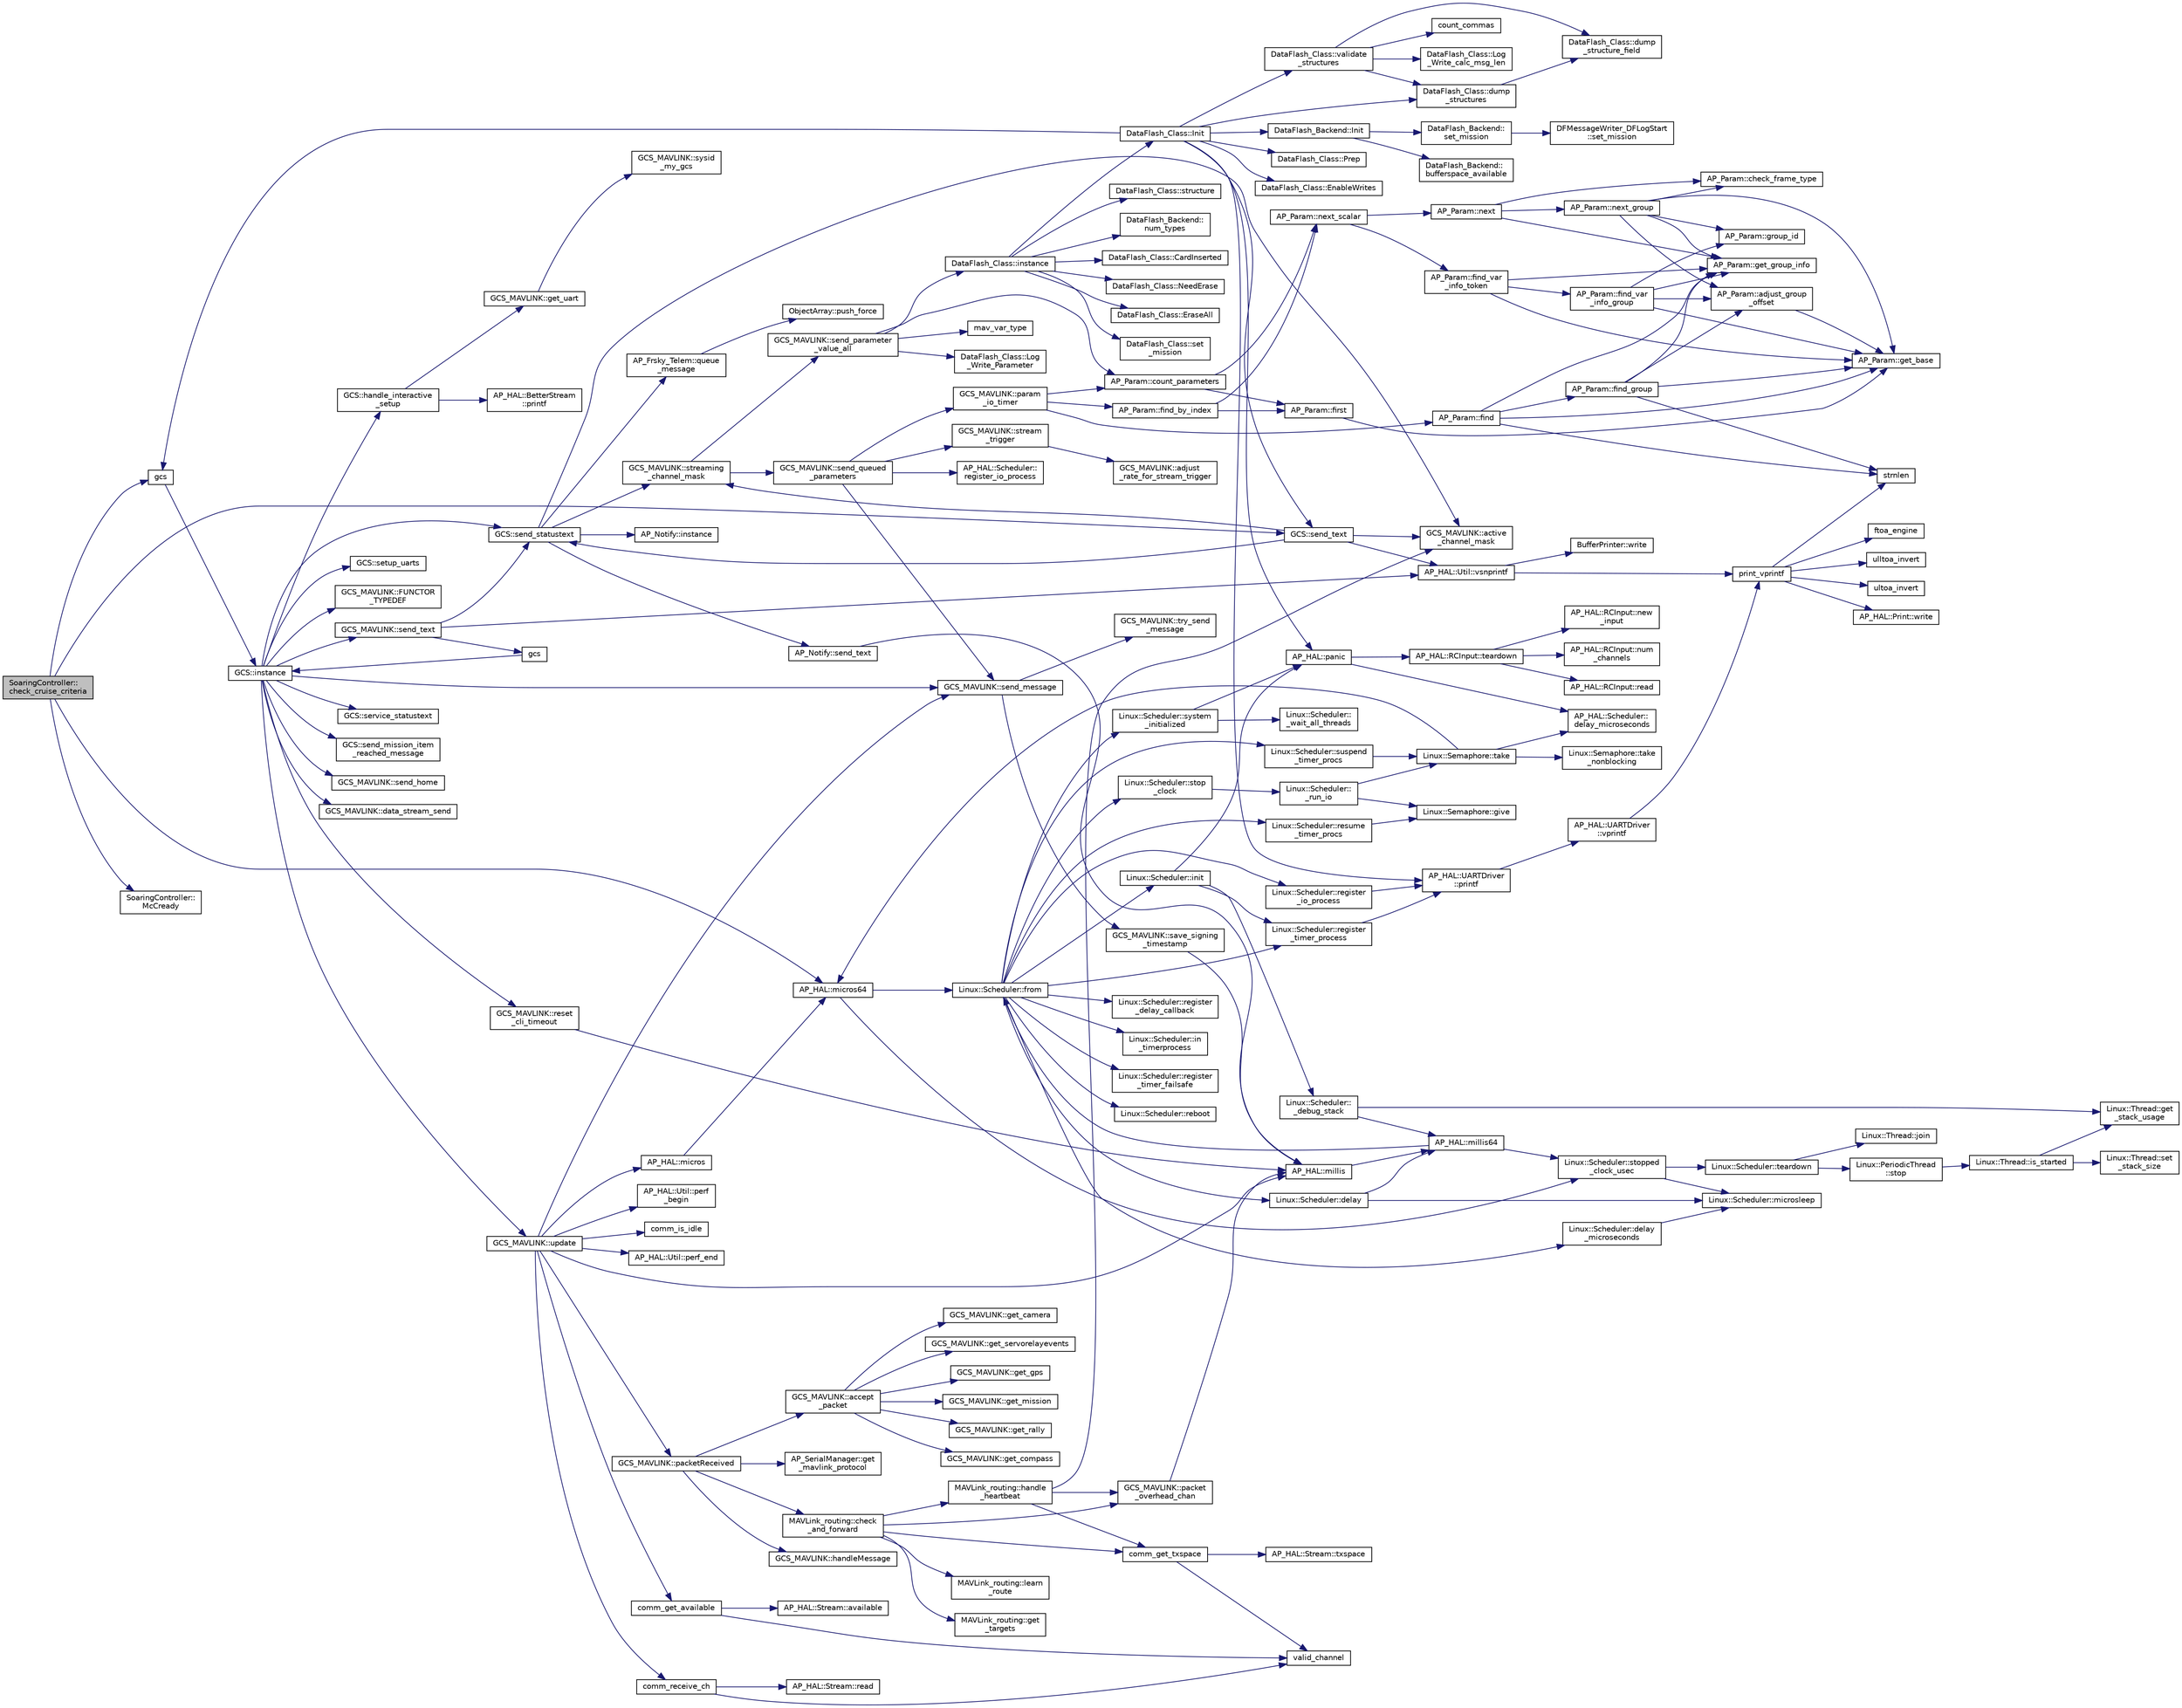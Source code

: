 digraph "SoaringController::check_cruise_criteria"
{
 // INTERACTIVE_SVG=YES
  edge [fontname="Helvetica",fontsize="10",labelfontname="Helvetica",labelfontsize="10"];
  node [fontname="Helvetica",fontsize="10",shape=record];
  rankdir="LR";
  Node1 [label="SoaringController::\lcheck_cruise_criteria",height=0.2,width=0.4,color="black", fillcolor="grey75", style="filled", fontcolor="black"];
  Node1 -> Node2 [color="midnightblue",fontsize="10",style="solid",fontname="Helvetica"];
  Node2 [label="AP_HAL::micros64",height=0.2,width=0.4,color="black", fillcolor="white", style="filled",URL="$namespaceAP__HAL.html#a7aa0ce7625c9680e30ff4a99940907a5"];
  Node2 -> Node3 [color="midnightblue",fontsize="10",style="solid",fontname="Helvetica"];
  Node3 [label="Linux::Scheduler::from",height=0.2,width=0.4,color="black", fillcolor="white", style="filled",URL="$classLinux_1_1Scheduler.html#a53ecaae0fdc72f85bd57c4b0cff93653"];
  Node3 -> Node4 [color="midnightblue",fontsize="10",style="solid",fontname="Helvetica"];
  Node4 [label="Linux::Scheduler::init",height=0.2,width=0.4,color="black", fillcolor="white", style="filled",URL="$classLinux_1_1Scheduler.html#a3d77c332e051c28c83fb07757e7100bd"];
  Node4 -> Node5 [color="midnightblue",fontsize="10",style="solid",fontname="Helvetica"];
  Node5 [label="AP_HAL::panic",height=0.2,width=0.4,color="black", fillcolor="white", style="filled",URL="$namespaceAP__HAL.html#a71832f03d849a0c088f04fc98d3c8143"];
  Node5 -> Node6 [color="midnightblue",fontsize="10",style="solid",fontname="Helvetica"];
  Node6 [label="AP_HAL::RCInput::teardown",height=0.2,width=0.4,color="black", fillcolor="white", style="filled",URL="$classAP__HAL_1_1RCInput.html#a2bea13d38f2b9ae8bf5193a3a69f0a31"];
  Node6 -> Node7 [color="midnightblue",fontsize="10",style="solid",fontname="Helvetica"];
  Node7 [label="AP_HAL::RCInput::new\l_input",height=0.2,width=0.4,color="black", fillcolor="white", style="filled",URL="$classAP__HAL_1_1RCInput.html#aee1fade33080edef83dd7db0fad0f7da"];
  Node6 -> Node8 [color="midnightblue",fontsize="10",style="solid",fontname="Helvetica"];
  Node8 [label="AP_HAL::RCInput::num\l_channels",height=0.2,width=0.4,color="black", fillcolor="white", style="filled",URL="$classAP__HAL_1_1RCInput.html#ae55f959c6115c1f41783af3a2b6c4fcd"];
  Node6 -> Node9 [color="midnightblue",fontsize="10",style="solid",fontname="Helvetica"];
  Node9 [label="AP_HAL::RCInput::read",height=0.2,width=0.4,color="black", fillcolor="white", style="filled",URL="$classAP__HAL_1_1RCInput.html#a078fd7e6d2e6a899009ec674a8e03498"];
  Node5 -> Node10 [color="midnightblue",fontsize="10",style="solid",fontname="Helvetica"];
  Node10 [label="AP_HAL::Scheduler::\ldelay_microseconds",height=0.2,width=0.4,color="black", fillcolor="white", style="filled",URL="$classAP__HAL_1_1Scheduler.html#a78c4f1b1f192ac1c99544b6cc8f099b0"];
  Node4 -> Node11 [color="midnightblue",fontsize="10",style="solid",fontname="Helvetica"];
  Node11 [label="Linux::Scheduler::register\l_timer_process",height=0.2,width=0.4,color="black", fillcolor="white", style="filled",URL="$classLinux_1_1Scheduler.html#a02a34a123dfebaf360f7010745e1e646"];
  Node11 -> Node12 [color="midnightblue",fontsize="10",style="solid",fontname="Helvetica"];
  Node12 [label="AP_HAL::UARTDriver\l::printf",height=0.2,width=0.4,color="black", fillcolor="white", style="filled",URL="$classAP__HAL_1_1UARTDriver.html#a6ceedc792594e59fc7d80b39a435f027"];
  Node12 -> Node13 [color="midnightblue",fontsize="10",style="solid",fontname="Helvetica"];
  Node13 [label="AP_HAL::UARTDriver\l::vprintf",height=0.2,width=0.4,color="black", fillcolor="white", style="filled",URL="$classAP__HAL_1_1UARTDriver.html#aa8abfb6d6641299472c29ac1edde559f"];
  Node13 -> Node14 [color="midnightblue",fontsize="10",style="solid",fontname="Helvetica"];
  Node14 [label="print_vprintf",height=0.2,width=0.4,color="black", fillcolor="white", style="filled",URL="$print__vprintf_8cpp.html#a1534eaeab54696df96975b56d9f49212"];
  Node14 -> Node15 [color="midnightblue",fontsize="10",style="solid",fontname="Helvetica"];
  Node15 [label="AP_HAL::Print::write",height=0.2,width=0.4,color="black", fillcolor="white", style="filled",URL="$classAP__HAL_1_1Print.html#acc65391952a43334f8f5c9bef341f501"];
  Node14 -> Node16 [color="midnightblue",fontsize="10",style="solid",fontname="Helvetica"];
  Node16 [label="ftoa_engine",height=0.2,width=0.4,color="black", fillcolor="white", style="filled",URL="$ftoa__engine_8cpp.html#a1c28234da8f20b43c85890d4bb452947"];
  Node14 -> Node17 [color="midnightblue",fontsize="10",style="solid",fontname="Helvetica"];
  Node17 [label="strnlen",height=0.2,width=0.4,color="black", fillcolor="white", style="filled",URL="$replace_8cpp.html#a880bcc7b85a09e6254691bebd5344b51"];
  Node14 -> Node18 [color="midnightblue",fontsize="10",style="solid",fontname="Helvetica"];
  Node18 [label="ulltoa_invert",height=0.2,width=0.4,color="black", fillcolor="white", style="filled",URL="$utoa__invert_8cpp.html#a34926f552460b47c414ec4d83b32815c"];
  Node14 -> Node19 [color="midnightblue",fontsize="10",style="solid",fontname="Helvetica"];
  Node19 [label="ultoa_invert",height=0.2,width=0.4,color="black", fillcolor="white", style="filled",URL="$utoa__invert_8cpp.html#a5d99bba8e697c1e11da489d88fca8559"];
  Node4 -> Node20 [color="midnightblue",fontsize="10",style="solid",fontname="Helvetica"];
  Node20 [label="Linux::Scheduler::\l_debug_stack",height=0.2,width=0.4,color="black", fillcolor="white", style="filled",URL="$classLinux_1_1Scheduler.html#a163eb7b285c95b1b1d036fc61d723910"];
  Node20 -> Node21 [color="midnightblue",fontsize="10",style="solid",fontname="Helvetica"];
  Node21 [label="AP_HAL::millis64",height=0.2,width=0.4,color="black", fillcolor="white", style="filled",URL="$namespaceAP__HAL.html#a59336c5fceaf28a76d1df1581a87a25d"];
  Node21 -> Node3 [color="midnightblue",fontsize="10",style="solid",fontname="Helvetica"];
  Node21 -> Node22 [color="midnightblue",fontsize="10",style="solid",fontname="Helvetica"];
  Node22 [label="Linux::Scheduler::stopped\l_clock_usec",height=0.2,width=0.4,color="black", fillcolor="white", style="filled",URL="$classLinux_1_1Scheduler.html#a682b4c34f330f66db5ab4aa5d96e13f9"];
  Node22 -> Node23 [color="midnightblue",fontsize="10",style="solid",fontname="Helvetica"];
  Node23 [label="Linux::Scheduler::microsleep",height=0.2,width=0.4,color="black", fillcolor="white", style="filled",URL="$classLinux_1_1Scheduler.html#a647872aff158b510c56862f51f951538"];
  Node22 -> Node24 [color="midnightblue",fontsize="10",style="solid",fontname="Helvetica"];
  Node24 [label="Linux::Scheduler::teardown",height=0.2,width=0.4,color="black", fillcolor="white", style="filled",URL="$classLinux_1_1Scheduler.html#ab373a83d818679432520ea881044b2a7"];
  Node24 -> Node25 [color="midnightblue",fontsize="10",style="solid",fontname="Helvetica"];
  Node25 [label="Linux::PeriodicThread\l::stop",height=0.2,width=0.4,color="black", fillcolor="white", style="filled",URL="$classLinux_1_1PeriodicThread.html#a136aaf6e713f63b246fc4a2905e6e9a1"];
  Node25 -> Node26 [color="midnightblue",fontsize="10",style="solid",fontname="Helvetica"];
  Node26 [label="Linux::Thread::is_started",height=0.2,width=0.4,color="black", fillcolor="white", style="filled",URL="$classLinux_1_1Thread.html#a240d7b48a9a8eb43638f67295a1819e5"];
  Node26 -> Node27 [color="midnightblue",fontsize="10",style="solid",fontname="Helvetica"];
  Node27 [label="Linux::Thread::get\l_stack_usage",height=0.2,width=0.4,color="black", fillcolor="white", style="filled",URL="$classLinux_1_1Thread.html#a6884970a0811ae21953c57fb98aa6e96"];
  Node26 -> Node28 [color="midnightblue",fontsize="10",style="solid",fontname="Helvetica"];
  Node28 [label="Linux::Thread::set\l_stack_size",height=0.2,width=0.4,color="black", fillcolor="white", style="filled",URL="$classLinux_1_1Thread.html#a8d3282b714faaf68eae534e9276419f0"];
  Node24 -> Node29 [color="midnightblue",fontsize="10",style="solid",fontname="Helvetica"];
  Node29 [label="Linux::Thread::join",height=0.2,width=0.4,color="black", fillcolor="white", style="filled",URL="$classLinux_1_1Thread.html#a32b7d184279634922e2f3b23b584fbcd"];
  Node20 -> Node27 [color="midnightblue",fontsize="10",style="solid",fontname="Helvetica"];
  Node3 -> Node30 [color="midnightblue",fontsize="10",style="solid",fontname="Helvetica"];
  Node30 [label="Linux::Scheduler::delay",height=0.2,width=0.4,color="black", fillcolor="white", style="filled",URL="$classLinux_1_1Scheduler.html#a14f3239ecbb9889823b20dc9de655c2f"];
  Node30 -> Node21 [color="midnightblue",fontsize="10",style="solid",fontname="Helvetica"];
  Node30 -> Node23 [color="midnightblue",fontsize="10",style="solid",fontname="Helvetica"];
  Node3 -> Node31 [color="midnightblue",fontsize="10",style="solid",fontname="Helvetica"];
  Node31 [label="Linux::Scheduler::delay\l_microseconds",height=0.2,width=0.4,color="black", fillcolor="white", style="filled",URL="$classLinux_1_1Scheduler.html#a4cffd5bcba0175bf49c7aa75ff3bf09a"];
  Node31 -> Node23 [color="midnightblue",fontsize="10",style="solid",fontname="Helvetica"];
  Node3 -> Node32 [color="midnightblue",fontsize="10",style="solid",fontname="Helvetica"];
  Node32 [label="Linux::Scheduler::register\l_delay_callback",height=0.2,width=0.4,color="black", fillcolor="white", style="filled",URL="$classLinux_1_1Scheduler.html#a5cb50b637d5fd3e5f9220bc23db0fb3f"];
  Node3 -> Node11 [color="midnightblue",fontsize="10",style="solid",fontname="Helvetica"];
  Node3 -> Node33 [color="midnightblue",fontsize="10",style="solid",fontname="Helvetica"];
  Node33 [label="Linux::Scheduler::register\l_io_process",height=0.2,width=0.4,color="black", fillcolor="white", style="filled",URL="$classLinux_1_1Scheduler.html#aa2be97cb8686d72cc322fb38f69a940c"];
  Node33 -> Node12 [color="midnightblue",fontsize="10",style="solid",fontname="Helvetica"];
  Node3 -> Node34 [color="midnightblue",fontsize="10",style="solid",fontname="Helvetica"];
  Node34 [label="Linux::Scheduler::suspend\l_timer_procs",height=0.2,width=0.4,color="black", fillcolor="white", style="filled",URL="$classLinux_1_1Scheduler.html#abba967d02c28cb0b16a7cebbff9bc6d6"];
  Node34 -> Node35 [color="midnightblue",fontsize="10",style="solid",fontname="Helvetica"];
  Node35 [label="Linux::Semaphore::take",height=0.2,width=0.4,color="black", fillcolor="white", style="filled",URL="$classLinux_1_1Semaphore.html#afc4c8706abb7e68aa4001ea372dc614e"];
  Node35 -> Node36 [color="midnightblue",fontsize="10",style="solid",fontname="Helvetica"];
  Node36 [label="Linux::Semaphore::take\l_nonblocking",height=0.2,width=0.4,color="black", fillcolor="white", style="filled",URL="$classLinux_1_1Semaphore.html#a561b4f40f3a76335f1a686c2aed526f9"];
  Node35 -> Node2 [color="midnightblue",fontsize="10",style="solid",fontname="Helvetica"];
  Node35 -> Node10 [color="midnightblue",fontsize="10",style="solid",fontname="Helvetica"];
  Node3 -> Node37 [color="midnightblue",fontsize="10",style="solid",fontname="Helvetica"];
  Node37 [label="Linux::Scheduler::resume\l_timer_procs",height=0.2,width=0.4,color="black", fillcolor="white", style="filled",URL="$classLinux_1_1Scheduler.html#aee4e701b92cb4721c4de1bfcdcded70c"];
  Node37 -> Node38 [color="midnightblue",fontsize="10",style="solid",fontname="Helvetica"];
  Node38 [label="Linux::Semaphore::give",height=0.2,width=0.4,color="black", fillcolor="white", style="filled",URL="$classLinux_1_1Semaphore.html#a216f91636f64b57b59d43ef64af91624"];
  Node3 -> Node39 [color="midnightblue",fontsize="10",style="solid",fontname="Helvetica"];
  Node39 [label="Linux::Scheduler::in\l_timerprocess",height=0.2,width=0.4,color="black", fillcolor="white", style="filled",URL="$classLinux_1_1Scheduler.html#af23753e7c6bfa97553db215a64235455"];
  Node3 -> Node40 [color="midnightblue",fontsize="10",style="solid",fontname="Helvetica"];
  Node40 [label="Linux::Scheduler::register\l_timer_failsafe",height=0.2,width=0.4,color="black", fillcolor="white", style="filled",URL="$classLinux_1_1Scheduler.html#ac193459e3575c7a0588fdc72250c2044"];
  Node3 -> Node41 [color="midnightblue",fontsize="10",style="solid",fontname="Helvetica"];
  Node41 [label="Linux::Scheduler::system\l_initialized",height=0.2,width=0.4,color="black", fillcolor="white", style="filled",URL="$classLinux_1_1Scheduler.html#ad6070a7ee637adf5101b1e6b6efbf8f6"];
  Node41 -> Node5 [color="midnightblue",fontsize="10",style="solid",fontname="Helvetica"];
  Node41 -> Node42 [color="midnightblue",fontsize="10",style="solid",fontname="Helvetica"];
  Node42 [label="Linux::Scheduler::\l_wait_all_threads",height=0.2,width=0.4,color="black", fillcolor="white", style="filled",URL="$classLinux_1_1Scheduler.html#ac52c8da3f1f4fd79c50bd64379daf399"];
  Node3 -> Node43 [color="midnightblue",fontsize="10",style="solid",fontname="Helvetica"];
  Node43 [label="Linux::Scheduler::reboot",height=0.2,width=0.4,color="black", fillcolor="white", style="filled",URL="$classLinux_1_1Scheduler.html#ae72cfa66c849ffd882ef518c35c71e69"];
  Node3 -> Node44 [color="midnightblue",fontsize="10",style="solid",fontname="Helvetica"];
  Node44 [label="Linux::Scheduler::stop\l_clock",height=0.2,width=0.4,color="black", fillcolor="white", style="filled",URL="$classLinux_1_1Scheduler.html#a392aebafcdfe9a812e4db4b7a9dcce9c"];
  Node44 -> Node45 [color="midnightblue",fontsize="10",style="solid",fontname="Helvetica"];
  Node45 [label="Linux::Scheduler::\l_run_io",height=0.2,width=0.4,color="black", fillcolor="white", style="filled",URL="$classLinux_1_1Scheduler.html#a70b024d7d0886bf47b46cc3ee310d638"];
  Node45 -> Node35 [color="midnightblue",fontsize="10",style="solid",fontname="Helvetica"];
  Node45 -> Node38 [color="midnightblue",fontsize="10",style="solid",fontname="Helvetica"];
  Node2 -> Node22 [color="midnightblue",fontsize="10",style="solid",fontname="Helvetica"];
  Node1 -> Node46 [color="midnightblue",fontsize="10",style="solid",fontname="Helvetica"];
  Node46 [label="SoaringController::\lMcCready",height=0.2,width=0.4,color="black", fillcolor="white", style="filled",URL="$classSoaringController.html#acf120816d266dd9eb936a2afde227258"];
  Node1 -> Node47 [color="midnightblue",fontsize="10",style="solid",fontname="Helvetica"];
  Node47 [label="gcs",height=0.2,width=0.4,color="black", fillcolor="white", style="filled",URL="$GCS_8h.html#a1d3cc361b864ddf64a44c12ab3bd044e"];
  Node47 -> Node48 [color="midnightblue",fontsize="10",style="solid",fontname="Helvetica"];
  Node48 [label="GCS::instance",height=0.2,width=0.4,color="black", fillcolor="white", style="filled",URL="$classGCS.html#ae4cc34bdfabd2de4587d3553e6b4582d"];
  Node48 -> Node49 [color="midnightblue",fontsize="10",style="solid",fontname="Helvetica"];
  Node49 [label="GCS_MAVLINK::send_text",height=0.2,width=0.4,color="black", fillcolor="white", style="filled",URL="$structGCS__MAVLINK.html#a4a140f70e82bd456931afdfe045d610b"];
  Node49 -> Node50 [color="midnightblue",fontsize="10",style="solid",fontname="Helvetica"];
  Node50 [label="AP_HAL::Util::vsnprintf",height=0.2,width=0.4,color="black", fillcolor="white", style="filled",URL="$classAP__HAL_1_1Util.html#ac57ef0a9815cd597ad5cab5d6c31c6c8"];
  Node50 -> Node14 [color="midnightblue",fontsize="10",style="solid",fontname="Helvetica"];
  Node50 -> Node51 [color="midnightblue",fontsize="10",style="solid",fontname="Helvetica"];
  Node51 [label="BufferPrinter::write",height=0.2,width=0.4,color="black", fillcolor="white", style="filled",URL="$classBufferPrinter.html#a0b98d7f59a6591097d2011d68359b8a0"];
  Node49 -> Node52 [color="midnightblue",fontsize="10",style="solid",fontname="Helvetica"];
  Node52 [label="gcs",height=0.2,width=0.4,color="black", fillcolor="white", style="filled",URL="$GCS__Common_8cpp.html#a1d3cc361b864ddf64a44c12ab3bd044e"];
  Node52 -> Node48 [color="midnightblue",fontsize="10",style="solid",fontname="Helvetica"];
  Node49 -> Node53 [color="midnightblue",fontsize="10",style="solid",fontname="Helvetica"];
  Node53 [label="GCS::send_statustext",height=0.2,width=0.4,color="black", fillcolor="white", style="filled",URL="$classGCS.html#a313e604179053ea42415b1c9289f13cd"];
  Node53 -> Node54 [color="midnightblue",fontsize="10",style="solid",fontname="Helvetica"];
  Node54 [label="AP_Frsky_Telem::queue\l_message",height=0.2,width=0.4,color="black", fillcolor="white", style="filled",URL="$classAP__Frsky__Telem.html#aef21b9f33af863589feda48a23877380"];
  Node54 -> Node55 [color="midnightblue",fontsize="10",style="solid",fontname="Helvetica"];
  Node55 [label="ObjectArray::push_force",height=0.2,width=0.4,color="black", fillcolor="white", style="filled",URL="$classObjectArray.html#aec1630ad862991767b30ae80a71a26ea"];
  Node53 -> Node56 [color="midnightblue",fontsize="10",style="solid",fontname="Helvetica"];
  Node56 [label="GCS_MAVLINK::active\l_channel_mask",height=0.2,width=0.4,color="black", fillcolor="white", style="filled",URL="$structGCS__MAVLINK.html#acad5b4ab40c7b7486392f07193ce4190"];
  Node53 -> Node57 [color="midnightblue",fontsize="10",style="solid",fontname="Helvetica"];
  Node57 [label="GCS_MAVLINK::streaming\l_channel_mask",height=0.2,width=0.4,color="black", fillcolor="white", style="filled",URL="$structGCS__MAVLINK.html#af948c4a65f98679941885e2c7cc12ac5"];
  Node57 -> Node58 [color="midnightblue",fontsize="10",style="solid",fontname="Helvetica"];
  Node58 [label="GCS_MAVLINK::send_parameter\l_value_all",height=0.2,width=0.4,color="black", fillcolor="white", style="filled",URL="$structGCS__MAVLINK.html#a1b0f7429c8fb152e17cd5fc0ff0d9267"];
  Node58 -> Node59 [color="midnightblue",fontsize="10",style="solid",fontname="Helvetica"];
  Node59 [label="mav_var_type",height=0.2,width=0.4,color="black", fillcolor="white", style="filled",URL="$GCS__MAVLink_8cpp.html#a4952a82a239f8f856c59724eb66847a2"];
  Node58 -> Node60 [color="midnightblue",fontsize="10",style="solid",fontname="Helvetica"];
  Node60 [label="AP_Param::count_parameters",height=0.2,width=0.4,color="black", fillcolor="white", style="filled",URL="$classAP__Param.html#a0819a26c7b80edb7a245036d1303cc75"];
  Node60 -> Node61 [color="midnightblue",fontsize="10",style="solid",fontname="Helvetica"];
  Node61 [label="AP_Param::first",height=0.2,width=0.4,color="black", fillcolor="white", style="filled",URL="$classAP__Param.html#adc0c44f152f0e3cbb12703b2a58d8f6b"];
  Node61 -> Node62 [color="midnightblue",fontsize="10",style="solid",fontname="Helvetica"];
  Node62 [label="AP_Param::get_base",height=0.2,width=0.4,color="black", fillcolor="white", style="filled",URL="$classAP__Param.html#a1dcc7820ea51e29cfb762387a9212818"];
  Node60 -> Node63 [color="midnightblue",fontsize="10",style="solid",fontname="Helvetica"];
  Node63 [label="AP_Param::next_scalar",height=0.2,width=0.4,color="black", fillcolor="white", style="filled",URL="$classAP__Param.html#a8cf8477edefdb6a0b2173d8229894173"];
  Node63 -> Node64 [color="midnightblue",fontsize="10",style="solid",fontname="Helvetica"];
  Node64 [label="AP_Param::next",height=0.2,width=0.4,color="black", fillcolor="white", style="filled",URL="$classAP__Param.html#ae329f47d0829a6ca578562fbec2d7383"];
  Node64 -> Node65 [color="midnightblue",fontsize="10",style="solid",fontname="Helvetica"];
  Node65 [label="AP_Param::check_frame_type",height=0.2,width=0.4,color="black", fillcolor="white", style="filled",URL="$classAP__Param.html#af535cde8cb54b9c361e199b2161980e7"];
  Node64 -> Node66 [color="midnightblue",fontsize="10",style="solid",fontname="Helvetica"];
  Node66 [label="AP_Param::get_group_info",height=0.2,width=0.4,color="black", fillcolor="white", style="filled",URL="$classAP__Param.html#a69baa95e011c7a8c4a29625c558c5501",tooltip="get group_info pointer based on flags "];
  Node64 -> Node67 [color="midnightblue",fontsize="10",style="solid",fontname="Helvetica"];
  Node67 [label="AP_Param::next_group",height=0.2,width=0.4,color="black", fillcolor="white", style="filled",URL="$classAP__Param.html#a17601b9ec7791da2904e07683e059e11"];
  Node67 -> Node65 [color="midnightblue",fontsize="10",style="solid",fontname="Helvetica"];
  Node67 -> Node66 [color="midnightblue",fontsize="10",style="solid",fontname="Helvetica"];
  Node67 -> Node68 [color="midnightblue",fontsize="10",style="solid",fontname="Helvetica"];
  Node68 [label="AP_Param::adjust_group\l_offset",height=0.2,width=0.4,color="black", fillcolor="white", style="filled",URL="$classAP__Param.html#aa8b43d95bca6adbf5497e8102cf73857"];
  Node68 -> Node62 [color="midnightblue",fontsize="10",style="solid",fontname="Helvetica"];
  Node67 -> Node69 [color="midnightblue",fontsize="10",style="solid",fontname="Helvetica"];
  Node69 [label="AP_Param::group_id",height=0.2,width=0.4,color="black", fillcolor="white", style="filled",URL="$classAP__Param.html#a90f6be43b427d44475380211164f8292"];
  Node67 -> Node62 [color="midnightblue",fontsize="10",style="solid",fontname="Helvetica"];
  Node63 -> Node70 [color="midnightblue",fontsize="10",style="solid",fontname="Helvetica"];
  Node70 [label="AP_Param::find_var\l_info_token",height=0.2,width=0.4,color="black", fillcolor="white", style="filled",URL="$classAP__Param.html#aa2638d3b9db28506452fc121c7faa7ff"];
  Node70 -> Node62 [color="midnightblue",fontsize="10",style="solid",fontname="Helvetica"];
  Node70 -> Node66 [color="midnightblue",fontsize="10",style="solid",fontname="Helvetica"];
  Node70 -> Node71 [color="midnightblue",fontsize="10",style="solid",fontname="Helvetica"];
  Node71 [label="AP_Param::find_var\l_info_group",height=0.2,width=0.4,color="black", fillcolor="white", style="filled",URL="$classAP__Param.html#a0a5b0b035c7d17569e4a814f20f00985"];
  Node71 -> Node62 [color="midnightblue",fontsize="10",style="solid",fontname="Helvetica"];
  Node71 -> Node66 [color="midnightblue",fontsize="10",style="solid",fontname="Helvetica"];
  Node71 -> Node68 [color="midnightblue",fontsize="10",style="solid",fontname="Helvetica"];
  Node71 -> Node69 [color="midnightblue",fontsize="10",style="solid",fontname="Helvetica"];
  Node58 -> Node72 [color="midnightblue",fontsize="10",style="solid",fontname="Helvetica"];
  Node72 [label="DataFlash_Class::instance",height=0.2,width=0.4,color="black", fillcolor="white", style="filled",URL="$classDataFlash__Class.html#af898b7f68e05b5d2a6eaf53d2c178983"];
  Node72 -> Node73 [color="midnightblue",fontsize="10",style="solid",fontname="Helvetica"];
  Node73 [label="DataFlash_Class::set\l_mission",height=0.2,width=0.4,color="black", fillcolor="white", style="filled",URL="$classDataFlash__Class.html#a95bf3cac993c1ee326acc6447e99d875"];
  Node72 -> Node74 [color="midnightblue",fontsize="10",style="solid",fontname="Helvetica"];
  Node74 [label="DataFlash_Class::Init",height=0.2,width=0.4,color="black", fillcolor="white", style="filled",URL="$classDataFlash__Class.html#aabebe7ff9db07e2890274fceaa81b063"];
  Node74 -> Node47 [color="midnightblue",fontsize="10",style="solid",fontname="Helvetica"];
  Node74 -> Node75 [color="midnightblue",fontsize="10",style="solid",fontname="Helvetica"];
  Node75 [label="GCS::send_text",height=0.2,width=0.4,color="black", fillcolor="white", style="filled",URL="$classGCS.html#a9866f3484283db744409e40719cef765"];
  Node75 -> Node50 [color="midnightblue",fontsize="10",style="solid",fontname="Helvetica"];
  Node75 -> Node53 [color="midnightblue",fontsize="10",style="solid",fontname="Helvetica"];
  Node75 -> Node56 [color="midnightblue",fontsize="10",style="solid",fontname="Helvetica"];
  Node75 -> Node57 [color="midnightblue",fontsize="10",style="solid",fontname="Helvetica"];
  Node74 -> Node76 [color="midnightblue",fontsize="10",style="solid",fontname="Helvetica"];
  Node76 [label="DataFlash_Class::validate\l_structures",height=0.2,width=0.4,color="black", fillcolor="white", style="filled",URL="$classDataFlash__Class.html#a7193ed9ff821c5c537bc8d68c8b53cbc"];
  Node76 -> Node77 [color="midnightblue",fontsize="10",style="solid",fontname="Helvetica"];
  Node77 [label="count_commas",height=0.2,width=0.4,color="black", fillcolor="white", style="filled",URL="$DataFlash_8cpp.html#a6c29cfdd6f10b5426f57e67da4d1263a",tooltip="return the number of commas present in string "];
  Node76 -> Node78 [color="midnightblue",fontsize="10",style="solid",fontname="Helvetica"];
  Node78 [label="DataFlash_Class::Log\l_Write_calc_msg_len",height=0.2,width=0.4,color="black", fillcolor="white", style="filled",URL="$classDataFlash__Class.html#a474e87959e63149998c6e28e4f723f1b"];
  Node76 -> Node79 [color="midnightblue",fontsize="10",style="solid",fontname="Helvetica"];
  Node79 [label="DataFlash_Class::dump\l_structure_field",height=0.2,width=0.4,color="black", fillcolor="white", style="filled",URL="$classDataFlash__Class.html#a90ed3e76e30196abd83824a4cddb465f",tooltip="pretty-print field information from a log structure "];
  Node76 -> Node80 [color="midnightblue",fontsize="10",style="solid",fontname="Helvetica"];
  Node80 [label="DataFlash_Class::dump\l_structures",height=0.2,width=0.4,color="black", fillcolor="white", style="filled",URL="$classDataFlash__Class.html#a4e8559ffac5b33cfd3e4a39b78d2ff50"];
  Node80 -> Node79 [color="midnightblue",fontsize="10",style="solid",fontname="Helvetica"];
  Node74 -> Node80 [color="midnightblue",fontsize="10",style="solid",fontname="Helvetica"];
  Node74 -> Node5 [color="midnightblue",fontsize="10",style="solid",fontname="Helvetica"];
  Node74 -> Node12 [color="midnightblue",fontsize="10",style="solid",fontname="Helvetica"];
  Node74 -> Node81 [color="midnightblue",fontsize="10",style="solid",fontname="Helvetica"];
  Node81 [label="DataFlash_Backend::Init",height=0.2,width=0.4,color="black", fillcolor="white", style="filled",URL="$classDataFlash__Backend.html#aff10c329f79c1bdaedbc6fdf4028c2a5"];
  Node81 -> Node82 [color="midnightblue",fontsize="10",style="solid",fontname="Helvetica"];
  Node82 [label="DataFlash_Backend::\lset_mission",height=0.2,width=0.4,color="black", fillcolor="white", style="filled",URL="$classDataFlash__Backend.html#a0d81b33bb8560bac27b7395e58045a76"];
  Node82 -> Node83 [color="midnightblue",fontsize="10",style="solid",fontname="Helvetica"];
  Node83 [label="DFMessageWriter_DFLogStart\l::set_mission",height=0.2,width=0.4,color="black", fillcolor="white", style="filled",URL="$classDFMessageWriter__DFLogStart.html#a8584b1fa0775b7ff593a1760f5461074"];
  Node81 -> Node84 [color="midnightblue",fontsize="10",style="solid",fontname="Helvetica"];
  Node84 [label="DataFlash_Backend::\lbufferspace_available",height=0.2,width=0.4,color="black", fillcolor="white", style="filled",URL="$classDataFlash__Backend.html#a225465cb83db429757bbbf224796ed8f"];
  Node74 -> Node85 [color="midnightblue",fontsize="10",style="solid",fontname="Helvetica"];
  Node85 [label="DataFlash_Class::Prep",height=0.2,width=0.4,color="black", fillcolor="white", style="filled",URL="$classDataFlash__Class.html#a65077b33c55004bee38cd4a6ca6ae489"];
  Node74 -> Node86 [color="midnightblue",fontsize="10",style="solid",fontname="Helvetica"];
  Node86 [label="DataFlash_Class::EnableWrites",height=0.2,width=0.4,color="black", fillcolor="white", style="filled",URL="$classDataFlash__Class.html#ae85a3c49d2883b975376baaab5ab958f"];
  Node72 -> Node87 [color="midnightblue",fontsize="10",style="solid",fontname="Helvetica"];
  Node87 [label="DataFlash_Class::structure",height=0.2,width=0.4,color="black", fillcolor="white", style="filled",URL="$classDataFlash__Class.html#a7ac0e748bbc5c6e72645bb6245257600"];
  Node72 -> Node88 [color="midnightblue",fontsize="10",style="solid",fontname="Helvetica"];
  Node88 [label="DataFlash_Backend::\lnum_types",height=0.2,width=0.4,color="black", fillcolor="white", style="filled",URL="$classDataFlash__Backend.html#a33e7a1703d68bd91ac6782bb10b209f8"];
  Node72 -> Node89 [color="midnightblue",fontsize="10",style="solid",fontname="Helvetica"];
  Node89 [label="DataFlash_Class::CardInserted",height=0.2,width=0.4,color="black", fillcolor="white", style="filled",URL="$classDataFlash__Class.html#a1d18bc15f196f1deb794f9ebd4878da8"];
  Node72 -> Node90 [color="midnightblue",fontsize="10",style="solid",fontname="Helvetica"];
  Node90 [label="DataFlash_Class::NeedErase",height=0.2,width=0.4,color="black", fillcolor="white", style="filled",URL="$classDataFlash__Class.html#a803c6dd673a2eaac58eea2012e57ea17"];
  Node72 -> Node91 [color="midnightblue",fontsize="10",style="solid",fontname="Helvetica"];
  Node91 [label="DataFlash_Class::EraseAll",height=0.2,width=0.4,color="black", fillcolor="white", style="filled",URL="$classDataFlash__Class.html#a53a4a975a3813e9f58ddaaa3b5865a4a"];
  Node58 -> Node92 [color="midnightblue",fontsize="10",style="solid",fontname="Helvetica"];
  Node92 [label="DataFlash_Class::Log\l_Write_Parameter",height=0.2,width=0.4,color="black", fillcolor="white", style="filled",URL="$classDataFlash__Class.html#a488ee9ba241f827fcb979dbccfdab76d"];
  Node57 -> Node93 [color="midnightblue",fontsize="10",style="solid",fontname="Helvetica"];
  Node93 [label="GCS_MAVLINK::send_queued\l_parameters",height=0.2,width=0.4,color="black", fillcolor="white", style="filled",URL="$structGCS__MAVLINK.html#a44943b0751244617b9c32c9f0af6a059"];
  Node93 -> Node94 [color="midnightblue",fontsize="10",style="solid",fontname="Helvetica"];
  Node94 [label="AP_HAL::Scheduler::\lregister_io_process",height=0.2,width=0.4,color="black", fillcolor="white", style="filled",URL="$classAP__HAL_1_1Scheduler.html#a51a2227b617f47e9638d7feb6cfdaba4"];
  Node93 -> Node95 [color="midnightblue",fontsize="10",style="solid",fontname="Helvetica"];
  Node95 [label="GCS_MAVLINK::param\l_io_timer",height=0.2,width=0.4,color="black", fillcolor="white", style="filled",URL="$structGCS__MAVLINK.html#aa618589386d5c8d7fd3ff554a3d91600"];
  Node95 -> Node60 [color="midnightblue",fontsize="10",style="solid",fontname="Helvetica"];
  Node95 -> Node96 [color="midnightblue",fontsize="10",style="solid",fontname="Helvetica"];
  Node96 [label="AP_Param::find_by_index",height=0.2,width=0.4,color="black", fillcolor="white", style="filled",URL="$classAP__Param.html#acab771c52831e63c3985007ff9f59330"];
  Node96 -> Node61 [color="midnightblue",fontsize="10",style="solid",fontname="Helvetica"];
  Node96 -> Node63 [color="midnightblue",fontsize="10",style="solid",fontname="Helvetica"];
  Node95 -> Node97 [color="midnightblue",fontsize="10",style="solid",fontname="Helvetica"];
  Node97 [label="AP_Param::find",height=0.2,width=0.4,color="black", fillcolor="white", style="filled",URL="$classAP__Param.html#a3e646a4ec73842265e47d9ccfe0ced9d"];
  Node97 -> Node17 [color="midnightblue",fontsize="10",style="solid",fontname="Helvetica"];
  Node97 -> Node66 [color="midnightblue",fontsize="10",style="solid",fontname="Helvetica"];
  Node97 -> Node98 [color="midnightblue",fontsize="10",style="solid",fontname="Helvetica"];
  Node98 [label="AP_Param::find_group",height=0.2,width=0.4,color="black", fillcolor="white", style="filled",URL="$classAP__Param.html#a6d02e2c94f578782f8f68ef0fec7a43d"];
  Node98 -> Node66 [color="midnightblue",fontsize="10",style="solid",fontname="Helvetica"];
  Node98 -> Node68 [color="midnightblue",fontsize="10",style="solid",fontname="Helvetica"];
  Node98 -> Node62 [color="midnightblue",fontsize="10",style="solid",fontname="Helvetica"];
  Node98 -> Node17 [color="midnightblue",fontsize="10",style="solid",fontname="Helvetica"];
  Node97 -> Node62 [color="midnightblue",fontsize="10",style="solid",fontname="Helvetica"];
  Node93 -> Node99 [color="midnightblue",fontsize="10",style="solid",fontname="Helvetica"];
  Node99 [label="GCS_MAVLINK::stream\l_trigger",height=0.2,width=0.4,color="black", fillcolor="white", style="filled",URL="$structGCS__MAVLINK.html#a651481da1e7defa4b9e88ad4a188421e"];
  Node99 -> Node100 [color="midnightblue",fontsize="10",style="solid",fontname="Helvetica"];
  Node100 [label="GCS_MAVLINK::adjust\l_rate_for_stream_trigger",height=0.2,width=0.4,color="black", fillcolor="white", style="filled",URL="$structGCS__MAVLINK.html#a5ac060854c41f1df8f2435168b89746e"];
  Node93 -> Node101 [color="midnightblue",fontsize="10",style="solid",fontname="Helvetica"];
  Node101 [label="GCS_MAVLINK::send_message",height=0.2,width=0.4,color="black", fillcolor="white", style="filled",URL="$structGCS__MAVLINK.html#a4902306dab46ff02b2296f99eb1f1c9c"];
  Node101 -> Node102 [color="midnightblue",fontsize="10",style="solid",fontname="Helvetica"];
  Node102 [label="GCS_MAVLINK::save_signing\l_timestamp",height=0.2,width=0.4,color="black", fillcolor="white", style="filled",URL="$structGCS__MAVLINK.html#a557b471724d4f126458757e0c4f54e78"];
  Node102 -> Node103 [color="midnightblue",fontsize="10",style="solid",fontname="Helvetica"];
  Node103 [label="AP_HAL::millis",height=0.2,width=0.4,color="black", fillcolor="white", style="filled",URL="$namespaceAP__HAL.html#a77dffbb18891996280308e21316ec186"];
  Node103 -> Node21 [color="midnightblue",fontsize="10",style="solid",fontname="Helvetica"];
  Node101 -> Node104 [color="midnightblue",fontsize="10",style="solid",fontname="Helvetica"];
  Node104 [label="GCS_MAVLINK::try_send\l_message",height=0.2,width=0.4,color="black", fillcolor="white", style="filled",URL="$structGCS__MAVLINK.html#a0870d4c6246a091f33aec4d5293b38b0"];
  Node53 -> Node105 [color="midnightblue",fontsize="10",style="solid",fontname="Helvetica"];
  Node105 [label="AP_Notify::instance",height=0.2,width=0.4,color="black", fillcolor="white", style="filled",URL="$classAP__Notify.html#ac913e4fc6f8fa6a1e0a9b92b93fe7ab1"];
  Node53 -> Node106 [color="midnightblue",fontsize="10",style="solid",fontname="Helvetica"];
  Node106 [label="AP_Notify::send_text",height=0.2,width=0.4,color="black", fillcolor="white", style="filled",URL="$classAP__Notify.html#a0f38b9b4be211e200675dd048c81f500"];
  Node106 -> Node103 [color="midnightblue",fontsize="10",style="solid",fontname="Helvetica"];
  Node48 -> Node53 [color="midnightblue",fontsize="10",style="solid",fontname="Helvetica"];
  Node48 -> Node107 [color="midnightblue",fontsize="10",style="solid",fontname="Helvetica"];
  Node107 [label="GCS::service_statustext",height=0.2,width=0.4,color="black", fillcolor="white", style="filled",URL="$classGCS.html#a824e538eff6cbf7c9074840600fbf6ff"];
  Node48 -> Node108 [color="midnightblue",fontsize="10",style="solid",fontname="Helvetica"];
  Node108 [label="GCS_MAVLINK::reset\l_cli_timeout",height=0.2,width=0.4,color="black", fillcolor="white", style="filled",URL="$structGCS__MAVLINK.html#af5e92e687223f8a102363b90f325e612"];
  Node108 -> Node103 [color="midnightblue",fontsize="10",style="solid",fontname="Helvetica"];
  Node48 -> Node101 [color="midnightblue",fontsize="10",style="solid",fontname="Helvetica"];
  Node48 -> Node109 [color="midnightblue",fontsize="10",style="solid",fontname="Helvetica"];
  Node109 [label="GCS::send_mission_item\l_reached_message",height=0.2,width=0.4,color="black", fillcolor="white", style="filled",URL="$classGCS.html#ade82ad44b8dcea3f95ab08f4f8b59924"];
  Node48 -> Node110 [color="midnightblue",fontsize="10",style="solid",fontname="Helvetica"];
  Node110 [label="GCS_MAVLINK::send_home",height=0.2,width=0.4,color="black", fillcolor="white", style="filled",URL="$structGCS__MAVLINK.html#af4ede1a2a780e0e80dcfffab99593ab9"];
  Node48 -> Node111 [color="midnightblue",fontsize="10",style="solid",fontname="Helvetica"];
  Node111 [label="GCS_MAVLINK::data_stream_send",height=0.2,width=0.4,color="black", fillcolor="white", style="filled",URL="$structGCS__MAVLINK.html#a3b3d0c4e02d521c0fe0b2b923a57e58c"];
  Node48 -> Node112 [color="midnightblue",fontsize="10",style="solid",fontname="Helvetica"];
  Node112 [label="GCS_MAVLINK::update",height=0.2,width=0.4,color="black", fillcolor="white", style="filled",URL="$structGCS__MAVLINK.html#aafd0957768c4f81022b1f173c561b42d"];
  Node112 -> Node113 [color="midnightblue",fontsize="10",style="solid",fontname="Helvetica"];
  Node113 [label="AP_HAL::micros",height=0.2,width=0.4,color="black", fillcolor="white", style="filled",URL="$namespaceAP__HAL.html#a8293355e35887733b1fd151aef08a787"];
  Node113 -> Node2 [color="midnightblue",fontsize="10",style="solid",fontname="Helvetica"];
  Node112 -> Node114 [color="midnightblue",fontsize="10",style="solid",fontname="Helvetica"];
  Node114 [label="AP_HAL::Util::perf\l_begin",height=0.2,width=0.4,color="black", fillcolor="white", style="filled",URL="$classAP__HAL_1_1Util.html#a8ee016bee7e471240be5a2c648015a1d"];
  Node112 -> Node115 [color="midnightblue",fontsize="10",style="solid",fontname="Helvetica"];
  Node115 [label="comm_get_available",height=0.2,width=0.4,color="black", fillcolor="white", style="filled",URL="$GCS__MAVLink_8cpp.html#a2817de906dc695cf406a4a43be1bc724"];
  Node115 -> Node116 [color="midnightblue",fontsize="10",style="solid",fontname="Helvetica"];
  Node116 [label="valid_channel",height=0.2,width=0.4,color="black", fillcolor="white", style="filled",URL="$GCS__MAVLink_8h.html#a17ee8d1ce05b7d160ccc6a78b92b774f"];
  Node115 -> Node117 [color="midnightblue",fontsize="10",style="solid",fontname="Helvetica"];
  Node117 [label="AP_HAL::Stream::available",height=0.2,width=0.4,color="black", fillcolor="white", style="filled",URL="$classAP__HAL_1_1Stream.html#ae6aa935b5bbd553a2654bfec4e14961e"];
  Node112 -> Node118 [color="midnightblue",fontsize="10",style="solid",fontname="Helvetica"];
  Node118 [label="comm_receive_ch",height=0.2,width=0.4,color="black", fillcolor="white", style="filled",URL="$GCS__MAVLink_8cpp.html#a34488d8c3ec2e467fd083707754001d3"];
  Node118 -> Node116 [color="midnightblue",fontsize="10",style="solid",fontname="Helvetica"];
  Node118 -> Node119 [color="midnightblue",fontsize="10",style="solid",fontname="Helvetica"];
  Node119 [label="AP_HAL::Stream::read",height=0.2,width=0.4,color="black", fillcolor="white", style="filled",URL="$classAP__HAL_1_1Stream.html#ae42ff362cc2a7e527c22f92a3740c2ac"];
  Node112 -> Node103 [color="midnightblue",fontsize="10",style="solid",fontname="Helvetica"];
  Node112 -> Node120 [color="midnightblue",fontsize="10",style="solid",fontname="Helvetica"];
  Node120 [label="comm_is_idle",height=0.2,width=0.4,color="black", fillcolor="white", style="filled",URL="$GCS__MAVLink_8cpp.html#aa3c44672adc3c408bd488d804acc94c2"];
  Node112 -> Node121 [color="midnightblue",fontsize="10",style="solid",fontname="Helvetica"];
  Node121 [label="GCS_MAVLINK::packetReceived",height=0.2,width=0.4,color="black", fillcolor="white", style="filled",URL="$structGCS__MAVLINK.html#aabf8eb6ddc5987a67d80ba3100531b25"];
  Node121 -> Node122 [color="midnightblue",fontsize="10",style="solid",fontname="Helvetica"];
  Node122 [label="AP_SerialManager::get\l_mavlink_protocol",height=0.2,width=0.4,color="black", fillcolor="white", style="filled",URL="$classAP__SerialManager.html#a775af9154a163d0c46cc74b13ee66844"];
  Node121 -> Node123 [color="midnightblue",fontsize="10",style="solid",fontname="Helvetica"];
  Node123 [label="MAVLink_routing::check\l_and_forward",height=0.2,width=0.4,color="black", fillcolor="white", style="filled",URL="$classMAVLink__routing.html#a474038c8ab695c57e23fb6fec4664947"];
  Node123 -> Node124 [color="midnightblue",fontsize="10",style="solid",fontname="Helvetica"];
  Node124 [label="MAVLink_routing::learn\l_route",height=0.2,width=0.4,color="black", fillcolor="white", style="filled",URL="$classMAVLink__routing.html#ae9e148bcc32752ecc2ba506d7f10e29e"];
  Node123 -> Node125 [color="midnightblue",fontsize="10",style="solid",fontname="Helvetica"];
  Node125 [label="MAVLink_routing::handle\l_heartbeat",height=0.2,width=0.4,color="black", fillcolor="white", style="filled",URL="$classMAVLink__routing.html#ae80b2a0d4f442fe80a7d0097da164b7e"];
  Node125 -> Node56 [color="midnightblue",fontsize="10",style="solid",fontname="Helvetica"];
  Node125 -> Node126 [color="midnightblue",fontsize="10",style="solid",fontname="Helvetica"];
  Node126 [label="comm_get_txspace",height=0.2,width=0.4,color="black", fillcolor="white", style="filled",URL="$GCS__MAVLink_8cpp.html#a2a0fd455fd37f642e9eb67373a14b7d9"];
  Node126 -> Node116 [color="midnightblue",fontsize="10",style="solid",fontname="Helvetica"];
  Node126 -> Node127 [color="midnightblue",fontsize="10",style="solid",fontname="Helvetica"];
  Node127 [label="AP_HAL::Stream::txspace",height=0.2,width=0.4,color="black", fillcolor="white", style="filled",URL="$classAP__HAL_1_1Stream.html#a1768308e013072eb91ecf0ccdc171da6"];
  Node125 -> Node128 [color="midnightblue",fontsize="10",style="solid",fontname="Helvetica"];
  Node128 [label="GCS_MAVLINK::packet\l_overhead_chan",height=0.2,width=0.4,color="black", fillcolor="white", style="filled",URL="$structGCS__MAVLINK.html#a4f0bacad6b801524e0a56fdfca58619d"];
  Node128 -> Node103 [color="midnightblue",fontsize="10",style="solid",fontname="Helvetica"];
  Node123 -> Node129 [color="midnightblue",fontsize="10",style="solid",fontname="Helvetica"];
  Node129 [label="MAVLink_routing::get\l_targets",height=0.2,width=0.4,color="black", fillcolor="white", style="filled",URL="$classMAVLink__routing.html#afca07626745616e05d03caf5a0601c2f"];
  Node123 -> Node126 [color="midnightblue",fontsize="10",style="solid",fontname="Helvetica"];
  Node123 -> Node128 [color="midnightblue",fontsize="10",style="solid",fontname="Helvetica"];
  Node121 -> Node130 [color="midnightblue",fontsize="10",style="solid",fontname="Helvetica"];
  Node130 [label="GCS_MAVLINK::accept\l_packet",height=0.2,width=0.4,color="black", fillcolor="white", style="filled",URL="$structGCS__MAVLINK.html#a27b88d50d3cbc5fec10b1e756eed45ae"];
  Node130 -> Node131 [color="midnightblue",fontsize="10",style="solid",fontname="Helvetica"];
  Node131 [label="GCS_MAVLINK::get_mission",height=0.2,width=0.4,color="black", fillcolor="white", style="filled",URL="$structGCS__MAVLINK.html#ad7487cbba50869a0a49a1c69a25e7310"];
  Node130 -> Node132 [color="midnightblue",fontsize="10",style="solid",fontname="Helvetica"];
  Node132 [label="GCS_MAVLINK::get_rally",height=0.2,width=0.4,color="black", fillcolor="white", style="filled",URL="$structGCS__MAVLINK.html#a424ee73852d35fee8268aea8747e4ae5"];
  Node130 -> Node133 [color="midnightblue",fontsize="10",style="solid",fontname="Helvetica"];
  Node133 [label="GCS_MAVLINK::get_compass",height=0.2,width=0.4,color="black", fillcolor="white", style="filled",URL="$structGCS__MAVLINK.html#a9e9f1d93cd7f5602679c762e4f264cff"];
  Node130 -> Node134 [color="midnightblue",fontsize="10",style="solid",fontname="Helvetica"];
  Node134 [label="GCS_MAVLINK::get_camera",height=0.2,width=0.4,color="black", fillcolor="white", style="filled",URL="$structGCS__MAVLINK.html#a7db5f91fe347a82ac85874bb889d2ccf"];
  Node130 -> Node135 [color="midnightblue",fontsize="10",style="solid",fontname="Helvetica"];
  Node135 [label="GCS_MAVLINK::get_servorelayevents",height=0.2,width=0.4,color="black", fillcolor="white", style="filled",URL="$structGCS__MAVLINK.html#aa4bc3b36e319893e96913b8e3afc80bb"];
  Node130 -> Node136 [color="midnightblue",fontsize="10",style="solid",fontname="Helvetica"];
  Node136 [label="GCS_MAVLINK::get_gps",height=0.2,width=0.4,color="black", fillcolor="white", style="filled",URL="$structGCS__MAVLINK.html#a1533fe8d6e2c89b68529f330e8653c39"];
  Node121 -> Node137 [color="midnightblue",fontsize="10",style="solid",fontname="Helvetica"];
  Node137 [label="GCS_MAVLINK::handleMessage",height=0.2,width=0.4,color="black", fillcolor="white", style="filled",URL="$structGCS__MAVLINK.html#a870f84d9aa1c445b2b0d4d7101b836e1"];
  Node112 -> Node138 [color="midnightblue",fontsize="10",style="solid",fontname="Helvetica"];
  Node138 [label="AP_HAL::Util::perf_end",height=0.2,width=0.4,color="black", fillcolor="white", style="filled",URL="$classAP__HAL_1_1Util.html#a831bf144a4d14d413bd1c98b96dc35cb"];
  Node112 -> Node101 [color="midnightblue",fontsize="10",style="solid",fontname="Helvetica"];
  Node48 -> Node139 [color="midnightblue",fontsize="10",style="solid",fontname="Helvetica"];
  Node139 [label="GCS::setup_uarts",height=0.2,width=0.4,color="black", fillcolor="white", style="filled",URL="$classGCS.html#ae4694e5ac566d470b25cb5eec2448981"];
  Node48 -> Node140 [color="midnightblue",fontsize="10",style="solid",fontname="Helvetica"];
  Node140 [label="GCS::handle_interactive\l_setup",height=0.2,width=0.4,color="black", fillcolor="white", style="filled",URL="$classGCS.html#a10621c01360582b25164e95accc28958"];
  Node140 -> Node141 [color="midnightblue",fontsize="10",style="solid",fontname="Helvetica"];
  Node141 [label="AP_HAL::BetterStream\l::printf",height=0.2,width=0.4,color="black", fillcolor="white", style="filled",URL="$classAP__HAL_1_1BetterStream.html#a1042d8b81aea5fb096d1b7431d7a9484"];
  Node140 -> Node142 [color="midnightblue",fontsize="10",style="solid",fontname="Helvetica"];
  Node142 [label="GCS_MAVLINK::get_uart",height=0.2,width=0.4,color="black", fillcolor="white", style="filled",URL="$structGCS__MAVLINK.html#a3f9b42c24244e69cae430155c4fe1255"];
  Node142 -> Node143 [color="midnightblue",fontsize="10",style="solid",fontname="Helvetica"];
  Node143 [label="GCS_MAVLINK::sysid\l_my_gcs",height=0.2,width=0.4,color="black", fillcolor="white", style="filled",URL="$structGCS__MAVLINK.html#a5ad53d67eacf2e9ed33533b7874f34b7"];
  Node48 -> Node144 [color="midnightblue",fontsize="10",style="solid",fontname="Helvetica"];
  Node144 [label="GCS_MAVLINK::FUNCTOR\l_TYPEDEF",height=0.2,width=0.4,color="black", fillcolor="white", style="filled",URL="$structGCS__MAVLINK.html#aa612adc740470b943e852a6977c340f0"];
  Node1 -> Node75 [color="midnightblue",fontsize="10",style="solid",fontname="Helvetica"];
}
